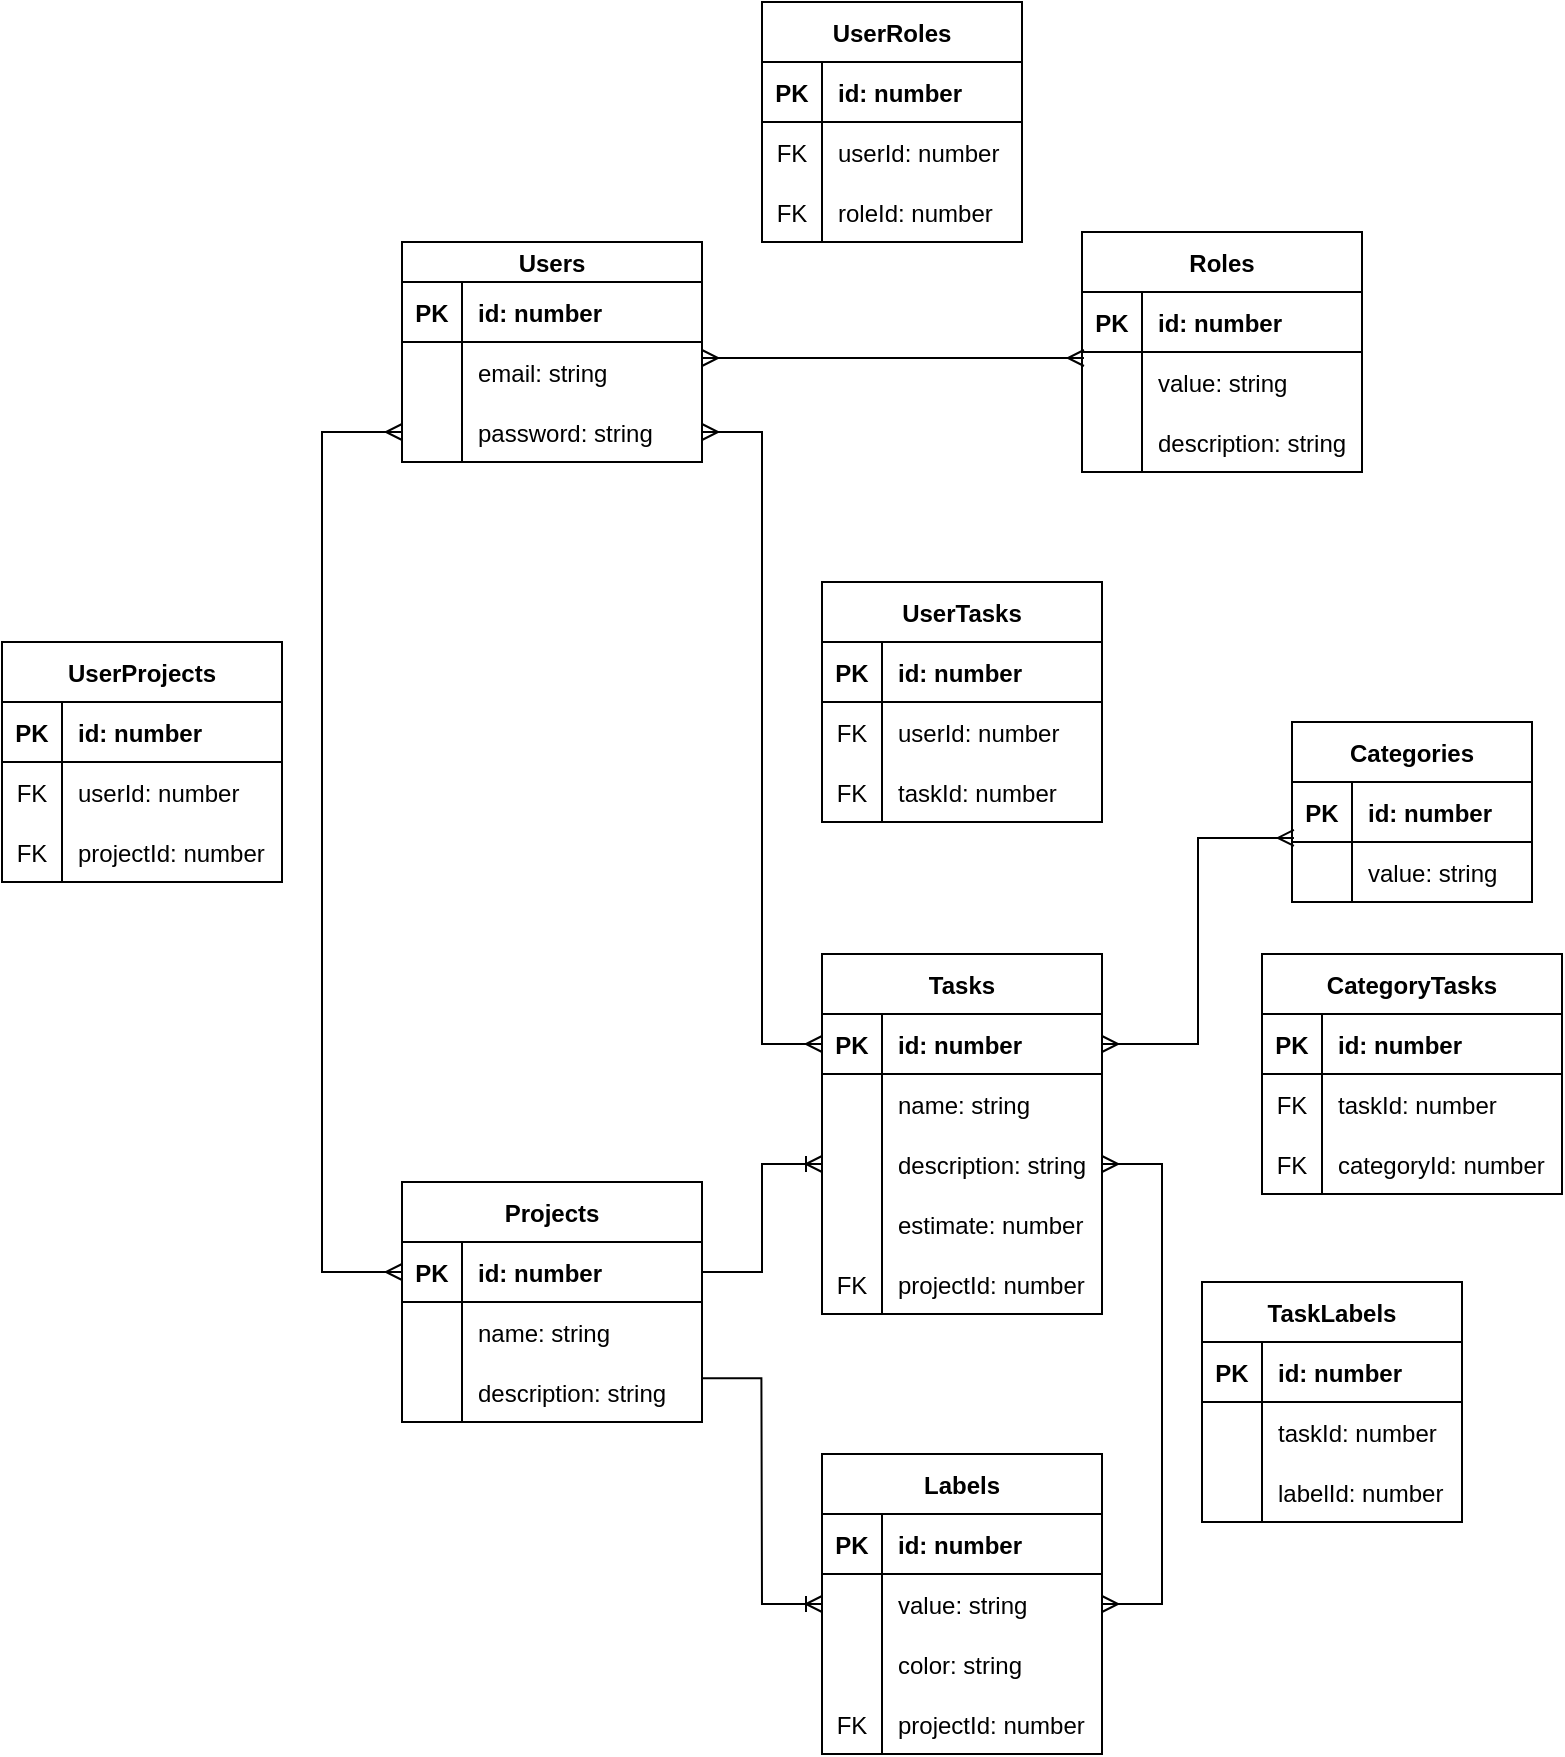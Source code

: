 <mxfile version="15.8.6" type="github">
  <diagram id="ldzSoEjsmlsgtOMEEWhY" name="Page-1">
    <mxGraphModel dx="2249" dy="1973" grid="1" gridSize="10" guides="1" tooltips="1" connect="1" arrows="1" fold="1" page="1" pageScale="1" pageWidth="827" pageHeight="1169" math="0" shadow="0">
      <root>
        <mxCell id="0" />
        <mxCell id="1" parent="0" />
        <mxCell id="Z_Ha6goA6_6oVT-tTQrA-1" value="Users" style="shape=table;startSize=20;container=1;collapsible=1;childLayout=tableLayout;fixedRows=1;rowLines=0;fontStyle=1;align=center;resizeLast=1;" parent="1" vertex="1">
          <mxGeometry x="-600" y="-1030" width="150" height="110" as="geometry" />
        </mxCell>
        <mxCell id="Z_Ha6goA6_6oVT-tTQrA-2" value="" style="shape=partialRectangle;collapsible=0;dropTarget=0;pointerEvents=0;fillColor=none;top=0;left=0;bottom=1;right=0;points=[[0,0.5],[1,0.5]];portConstraint=eastwest;fontStyle=0" parent="Z_Ha6goA6_6oVT-tTQrA-1" vertex="1">
          <mxGeometry y="20" width="150" height="30" as="geometry" />
        </mxCell>
        <mxCell id="Z_Ha6goA6_6oVT-tTQrA-3" value="PK" style="shape=partialRectangle;connectable=0;fillColor=none;top=0;left=0;bottom=0;right=0;fontStyle=1;overflow=hidden;" parent="Z_Ha6goA6_6oVT-tTQrA-2" vertex="1">
          <mxGeometry width="30" height="30" as="geometry">
            <mxRectangle width="30" height="30" as="alternateBounds" />
          </mxGeometry>
        </mxCell>
        <mxCell id="Z_Ha6goA6_6oVT-tTQrA-4" value="id: number" style="shape=partialRectangle;connectable=0;fillColor=none;top=0;left=0;bottom=0;right=0;align=left;spacingLeft=6;fontStyle=1;overflow=hidden;" parent="Z_Ha6goA6_6oVT-tTQrA-2" vertex="1">
          <mxGeometry x="30" width="120" height="30" as="geometry">
            <mxRectangle width="120" height="30" as="alternateBounds" />
          </mxGeometry>
        </mxCell>
        <mxCell id="Z_Ha6goA6_6oVT-tTQrA-5" value="" style="shape=partialRectangle;collapsible=0;dropTarget=0;pointerEvents=0;fillColor=none;top=0;left=0;bottom=0;right=0;points=[[0,0.5],[1,0.5]];portConstraint=eastwest;fontStyle=0" parent="Z_Ha6goA6_6oVT-tTQrA-1" vertex="1">
          <mxGeometry y="50" width="150" height="30" as="geometry" />
        </mxCell>
        <mxCell id="Z_Ha6goA6_6oVT-tTQrA-6" value="" style="shape=partialRectangle;connectable=0;fillColor=none;top=0;left=0;bottom=0;right=0;editable=1;overflow=hidden;fontStyle=0" parent="Z_Ha6goA6_6oVT-tTQrA-5" vertex="1">
          <mxGeometry width="30" height="30" as="geometry">
            <mxRectangle width="30" height="30" as="alternateBounds" />
          </mxGeometry>
        </mxCell>
        <mxCell id="Z_Ha6goA6_6oVT-tTQrA-7" value="email: string" style="shape=partialRectangle;connectable=0;fillColor=none;top=0;left=0;bottom=0;right=0;align=left;spacingLeft=6;overflow=hidden;fontStyle=0" parent="Z_Ha6goA6_6oVT-tTQrA-5" vertex="1">
          <mxGeometry x="30" width="120" height="30" as="geometry">
            <mxRectangle width="120" height="30" as="alternateBounds" />
          </mxGeometry>
        </mxCell>
        <mxCell id="Z_Ha6goA6_6oVT-tTQrA-8" value="" style="shape=partialRectangle;collapsible=0;dropTarget=0;pointerEvents=0;fillColor=none;top=0;left=0;bottom=0;right=0;points=[[0,0.5],[1,0.5]];portConstraint=eastwest;fontStyle=0" parent="Z_Ha6goA6_6oVT-tTQrA-1" vertex="1">
          <mxGeometry y="80" width="150" height="30" as="geometry" />
        </mxCell>
        <mxCell id="Z_Ha6goA6_6oVT-tTQrA-9" value="" style="shape=partialRectangle;connectable=0;fillColor=none;top=0;left=0;bottom=0;right=0;editable=1;overflow=hidden;fontStyle=0" parent="Z_Ha6goA6_6oVT-tTQrA-8" vertex="1">
          <mxGeometry width="30" height="30" as="geometry">
            <mxRectangle width="30" height="30" as="alternateBounds" />
          </mxGeometry>
        </mxCell>
        <mxCell id="Z_Ha6goA6_6oVT-tTQrA-10" value="password: string" style="shape=partialRectangle;connectable=0;fillColor=none;top=0;left=0;bottom=0;right=0;align=left;spacingLeft=6;overflow=hidden;fontStyle=0" parent="Z_Ha6goA6_6oVT-tTQrA-8" vertex="1">
          <mxGeometry x="30" width="120" height="30" as="geometry">
            <mxRectangle width="120" height="30" as="alternateBounds" />
          </mxGeometry>
        </mxCell>
        <mxCell id="Z_Ha6goA6_6oVT-tTQrA-17" value="Roles" style="shape=table;startSize=30;container=1;collapsible=1;childLayout=tableLayout;fixedRows=1;rowLines=0;fontStyle=1;align=center;resizeLast=1;" parent="1" vertex="1">
          <mxGeometry x="-260" y="-1035" width="140" height="120" as="geometry" />
        </mxCell>
        <mxCell id="Z_Ha6goA6_6oVT-tTQrA-18" value="" style="shape=partialRectangle;collapsible=0;dropTarget=0;pointerEvents=0;fillColor=none;top=0;left=0;bottom=1;right=0;points=[[0,0.5],[1,0.5]];portConstraint=eastwest;fontStyle=0" parent="Z_Ha6goA6_6oVT-tTQrA-17" vertex="1">
          <mxGeometry y="30" width="140" height="30" as="geometry" />
        </mxCell>
        <mxCell id="Z_Ha6goA6_6oVT-tTQrA-19" value="PK" style="shape=partialRectangle;connectable=0;fillColor=none;top=0;left=0;bottom=0;right=0;fontStyle=1;overflow=hidden;" parent="Z_Ha6goA6_6oVT-tTQrA-18" vertex="1">
          <mxGeometry width="30" height="30" as="geometry">
            <mxRectangle width="30" height="30" as="alternateBounds" />
          </mxGeometry>
        </mxCell>
        <mxCell id="Z_Ha6goA6_6oVT-tTQrA-20" value="id: number" style="shape=partialRectangle;connectable=0;fillColor=none;top=0;left=0;bottom=0;right=0;align=left;spacingLeft=6;fontStyle=1;overflow=hidden;" parent="Z_Ha6goA6_6oVT-tTQrA-18" vertex="1">
          <mxGeometry x="30" width="110" height="30" as="geometry">
            <mxRectangle width="110" height="30" as="alternateBounds" />
          </mxGeometry>
        </mxCell>
        <mxCell id="Z_Ha6goA6_6oVT-tTQrA-21" value="" style="shape=partialRectangle;collapsible=0;dropTarget=0;pointerEvents=0;fillColor=none;top=0;left=0;bottom=0;right=0;points=[[0,0.5],[1,0.5]];portConstraint=eastwest;fontStyle=0" parent="Z_Ha6goA6_6oVT-tTQrA-17" vertex="1">
          <mxGeometry y="60" width="140" height="30" as="geometry" />
        </mxCell>
        <mxCell id="Z_Ha6goA6_6oVT-tTQrA-22" value="" style="shape=partialRectangle;connectable=0;fillColor=none;top=0;left=0;bottom=0;right=0;editable=1;overflow=hidden;fontStyle=0" parent="Z_Ha6goA6_6oVT-tTQrA-21" vertex="1">
          <mxGeometry width="30" height="30" as="geometry">
            <mxRectangle width="30" height="30" as="alternateBounds" />
          </mxGeometry>
        </mxCell>
        <mxCell id="Z_Ha6goA6_6oVT-tTQrA-23" value="value: string" style="shape=partialRectangle;connectable=0;fillColor=none;top=0;left=0;bottom=0;right=0;align=left;spacingLeft=6;overflow=hidden;fontStyle=0" parent="Z_Ha6goA6_6oVT-tTQrA-21" vertex="1">
          <mxGeometry x="30" width="110" height="30" as="geometry">
            <mxRectangle width="110" height="30" as="alternateBounds" />
          </mxGeometry>
        </mxCell>
        <mxCell id="Z_Ha6goA6_6oVT-tTQrA-24" value="" style="shape=partialRectangle;collapsible=0;dropTarget=0;pointerEvents=0;fillColor=none;top=0;left=0;bottom=0;right=0;points=[[0,0.5],[1,0.5]];portConstraint=eastwest;fontStyle=0" parent="Z_Ha6goA6_6oVT-tTQrA-17" vertex="1">
          <mxGeometry y="90" width="140" height="30" as="geometry" />
        </mxCell>
        <mxCell id="Z_Ha6goA6_6oVT-tTQrA-25" value="" style="shape=partialRectangle;connectable=0;fillColor=none;top=0;left=0;bottom=0;right=0;editable=1;overflow=hidden;fontStyle=0" parent="Z_Ha6goA6_6oVT-tTQrA-24" vertex="1">
          <mxGeometry width="30" height="30" as="geometry">
            <mxRectangle width="30" height="30" as="alternateBounds" />
          </mxGeometry>
        </mxCell>
        <mxCell id="Z_Ha6goA6_6oVT-tTQrA-26" value="description: string" style="shape=partialRectangle;connectable=0;fillColor=none;top=0;left=0;bottom=0;right=0;align=left;spacingLeft=6;overflow=hidden;fontStyle=0" parent="Z_Ha6goA6_6oVT-tTQrA-24" vertex="1">
          <mxGeometry x="30" width="110" height="30" as="geometry">
            <mxRectangle width="110" height="30" as="alternateBounds" />
          </mxGeometry>
        </mxCell>
        <mxCell id="Z_Ha6goA6_6oVT-tTQrA-30" value="UserRoles" style="shape=table;startSize=30;container=1;collapsible=1;childLayout=tableLayout;fixedRows=1;rowLines=0;fontStyle=1;align=center;resizeLast=1;" parent="1" vertex="1">
          <mxGeometry x="-420" y="-1150" width="130" height="120" as="geometry" />
        </mxCell>
        <mxCell id="Z_Ha6goA6_6oVT-tTQrA-31" value="" style="shape=partialRectangle;collapsible=0;dropTarget=0;pointerEvents=0;fillColor=none;top=0;left=0;bottom=1;right=0;points=[[0,0.5],[1,0.5]];portConstraint=eastwest;fontStyle=0" parent="Z_Ha6goA6_6oVT-tTQrA-30" vertex="1">
          <mxGeometry y="30" width="130" height="30" as="geometry" />
        </mxCell>
        <mxCell id="Z_Ha6goA6_6oVT-tTQrA-32" value="PK" style="shape=partialRectangle;connectable=0;fillColor=none;top=0;left=0;bottom=0;right=0;fontStyle=1;overflow=hidden;" parent="Z_Ha6goA6_6oVT-tTQrA-31" vertex="1">
          <mxGeometry width="30" height="30" as="geometry">
            <mxRectangle width="30" height="30" as="alternateBounds" />
          </mxGeometry>
        </mxCell>
        <mxCell id="Z_Ha6goA6_6oVT-tTQrA-33" value="id: number" style="shape=partialRectangle;connectable=0;fillColor=none;top=0;left=0;bottom=0;right=0;align=left;spacingLeft=6;fontStyle=1;overflow=hidden;" parent="Z_Ha6goA6_6oVT-tTQrA-31" vertex="1">
          <mxGeometry x="30" width="100" height="30" as="geometry">
            <mxRectangle width="100" height="30" as="alternateBounds" />
          </mxGeometry>
        </mxCell>
        <mxCell id="Z_Ha6goA6_6oVT-tTQrA-34" value="" style="shape=partialRectangle;collapsible=0;dropTarget=0;pointerEvents=0;fillColor=none;top=0;left=0;bottom=0;right=0;points=[[0,0.5],[1,0.5]];portConstraint=eastwest;fontStyle=0" parent="Z_Ha6goA6_6oVT-tTQrA-30" vertex="1">
          <mxGeometry y="60" width="130" height="30" as="geometry" />
        </mxCell>
        <mxCell id="Z_Ha6goA6_6oVT-tTQrA-35" value="FK" style="shape=partialRectangle;connectable=0;fillColor=none;top=0;left=0;bottom=0;right=0;editable=1;overflow=hidden;fontStyle=0" parent="Z_Ha6goA6_6oVT-tTQrA-34" vertex="1">
          <mxGeometry width="30" height="30" as="geometry">
            <mxRectangle width="30" height="30" as="alternateBounds" />
          </mxGeometry>
        </mxCell>
        <mxCell id="Z_Ha6goA6_6oVT-tTQrA-36" value="userId: number" style="shape=partialRectangle;connectable=0;fillColor=none;top=0;left=0;bottom=0;right=0;align=left;spacingLeft=6;overflow=hidden;fontStyle=0" parent="Z_Ha6goA6_6oVT-tTQrA-34" vertex="1">
          <mxGeometry x="30" width="100" height="30" as="geometry">
            <mxRectangle width="100" height="30" as="alternateBounds" />
          </mxGeometry>
        </mxCell>
        <mxCell id="Z_Ha6goA6_6oVT-tTQrA-37" value="" style="shape=partialRectangle;collapsible=0;dropTarget=0;pointerEvents=0;fillColor=none;top=0;left=0;bottom=0;right=0;points=[[0,0.5],[1,0.5]];portConstraint=eastwest;fontStyle=0" parent="Z_Ha6goA6_6oVT-tTQrA-30" vertex="1">
          <mxGeometry y="90" width="130" height="30" as="geometry" />
        </mxCell>
        <mxCell id="Z_Ha6goA6_6oVT-tTQrA-38" value="FK" style="shape=partialRectangle;connectable=0;fillColor=none;top=0;left=0;bottom=0;right=0;editable=1;overflow=hidden;fontStyle=0" parent="Z_Ha6goA6_6oVT-tTQrA-37" vertex="1">
          <mxGeometry width="30" height="30" as="geometry">
            <mxRectangle width="30" height="30" as="alternateBounds" />
          </mxGeometry>
        </mxCell>
        <mxCell id="Z_Ha6goA6_6oVT-tTQrA-39" value="roleId: number" style="shape=partialRectangle;connectable=0;fillColor=none;top=0;left=0;bottom=0;right=0;align=left;spacingLeft=6;overflow=hidden;fontStyle=0" parent="Z_Ha6goA6_6oVT-tTQrA-37" vertex="1">
          <mxGeometry x="30" width="100" height="30" as="geometry">
            <mxRectangle width="100" height="30" as="alternateBounds" />
          </mxGeometry>
        </mxCell>
        <mxCell id="Z_Ha6goA6_6oVT-tTQrA-46" value="Projects" style="shape=table;startSize=30;container=1;collapsible=1;childLayout=tableLayout;fixedRows=1;rowLines=0;fontStyle=1;align=center;resizeLast=1;" parent="1" vertex="1">
          <mxGeometry x="-600" y="-560" width="150" height="120" as="geometry" />
        </mxCell>
        <mxCell id="Z_Ha6goA6_6oVT-tTQrA-47" value="" style="shape=partialRectangle;collapsible=0;dropTarget=0;pointerEvents=0;fillColor=none;top=0;left=0;bottom=1;right=0;points=[[0,0.5],[1,0.5]];portConstraint=eastwest;fontStyle=0" parent="Z_Ha6goA6_6oVT-tTQrA-46" vertex="1">
          <mxGeometry y="30" width="150" height="30" as="geometry" />
        </mxCell>
        <mxCell id="Z_Ha6goA6_6oVT-tTQrA-48" value="PK" style="shape=partialRectangle;connectable=0;fillColor=none;top=0;left=0;bottom=0;right=0;fontStyle=1;overflow=hidden;" parent="Z_Ha6goA6_6oVT-tTQrA-47" vertex="1">
          <mxGeometry width="30" height="30" as="geometry">
            <mxRectangle width="30" height="30" as="alternateBounds" />
          </mxGeometry>
        </mxCell>
        <mxCell id="Z_Ha6goA6_6oVT-tTQrA-49" value="id: number" style="shape=partialRectangle;connectable=0;fillColor=none;top=0;left=0;bottom=0;right=0;align=left;spacingLeft=6;fontStyle=1;overflow=hidden;" parent="Z_Ha6goA6_6oVT-tTQrA-47" vertex="1">
          <mxGeometry x="30" width="120" height="30" as="geometry">
            <mxRectangle width="120" height="30" as="alternateBounds" />
          </mxGeometry>
        </mxCell>
        <mxCell id="Z_Ha6goA6_6oVT-tTQrA-50" value="" style="shape=partialRectangle;collapsible=0;dropTarget=0;pointerEvents=0;fillColor=none;top=0;left=0;bottom=0;right=0;points=[[0,0.5],[1,0.5]];portConstraint=eastwest;fontStyle=0" parent="Z_Ha6goA6_6oVT-tTQrA-46" vertex="1">
          <mxGeometry y="60" width="150" height="30" as="geometry" />
        </mxCell>
        <mxCell id="Z_Ha6goA6_6oVT-tTQrA-51" value="" style="shape=partialRectangle;connectable=0;fillColor=none;top=0;left=0;bottom=0;right=0;editable=1;overflow=hidden;fontStyle=0" parent="Z_Ha6goA6_6oVT-tTQrA-50" vertex="1">
          <mxGeometry width="30" height="30" as="geometry">
            <mxRectangle width="30" height="30" as="alternateBounds" />
          </mxGeometry>
        </mxCell>
        <mxCell id="Z_Ha6goA6_6oVT-tTQrA-52" value="name: string" style="shape=partialRectangle;connectable=0;fillColor=none;top=0;left=0;bottom=0;right=0;align=left;spacingLeft=6;overflow=hidden;fontStyle=0" parent="Z_Ha6goA6_6oVT-tTQrA-50" vertex="1">
          <mxGeometry x="30" width="120" height="30" as="geometry">
            <mxRectangle width="120" height="30" as="alternateBounds" />
          </mxGeometry>
        </mxCell>
        <mxCell id="Z_Ha6goA6_6oVT-tTQrA-53" value="" style="shape=partialRectangle;collapsible=0;dropTarget=0;pointerEvents=0;fillColor=none;top=0;left=0;bottom=0;right=0;points=[[0,0.5],[1,0.5]];portConstraint=eastwest;fontStyle=0" parent="Z_Ha6goA6_6oVT-tTQrA-46" vertex="1">
          <mxGeometry y="90" width="150" height="30" as="geometry" />
        </mxCell>
        <mxCell id="Z_Ha6goA6_6oVT-tTQrA-54" value="" style="shape=partialRectangle;connectable=0;fillColor=none;top=0;left=0;bottom=0;right=0;editable=1;overflow=hidden;fontStyle=0" parent="Z_Ha6goA6_6oVT-tTQrA-53" vertex="1">
          <mxGeometry width="30" height="30" as="geometry">
            <mxRectangle width="30" height="30" as="alternateBounds" />
          </mxGeometry>
        </mxCell>
        <mxCell id="Z_Ha6goA6_6oVT-tTQrA-55" value="description: string" style="shape=partialRectangle;connectable=0;fillColor=none;top=0;left=0;bottom=0;right=0;align=left;spacingLeft=6;overflow=hidden;fontStyle=0" parent="Z_Ha6goA6_6oVT-tTQrA-53" vertex="1">
          <mxGeometry x="30" width="120" height="30" as="geometry">
            <mxRectangle width="120" height="30" as="alternateBounds" />
          </mxGeometry>
        </mxCell>
        <mxCell id="Z_Ha6goA6_6oVT-tTQrA-59" value="Tasks" style="shape=table;startSize=30;container=1;collapsible=1;childLayout=tableLayout;fixedRows=1;rowLines=0;fontStyle=1;align=center;resizeLast=1;" parent="1" vertex="1">
          <mxGeometry x="-390" y="-674" width="140" height="180" as="geometry" />
        </mxCell>
        <mxCell id="Z_Ha6goA6_6oVT-tTQrA-60" value="" style="shape=partialRectangle;collapsible=0;dropTarget=0;pointerEvents=0;fillColor=none;top=0;left=0;bottom=1;right=0;points=[[0,0.5],[1,0.5]];portConstraint=eastwest;fontStyle=0" parent="Z_Ha6goA6_6oVT-tTQrA-59" vertex="1">
          <mxGeometry y="30" width="140" height="30" as="geometry" />
        </mxCell>
        <mxCell id="Z_Ha6goA6_6oVT-tTQrA-61" value="PK" style="shape=partialRectangle;connectable=0;fillColor=none;top=0;left=0;bottom=0;right=0;fontStyle=1;overflow=hidden;" parent="Z_Ha6goA6_6oVT-tTQrA-60" vertex="1">
          <mxGeometry width="30" height="30" as="geometry">
            <mxRectangle width="30" height="30" as="alternateBounds" />
          </mxGeometry>
        </mxCell>
        <mxCell id="Z_Ha6goA6_6oVT-tTQrA-62" value="id: number" style="shape=partialRectangle;connectable=0;fillColor=none;top=0;left=0;bottom=0;right=0;align=left;spacingLeft=6;fontStyle=1;overflow=hidden;" parent="Z_Ha6goA6_6oVT-tTQrA-60" vertex="1">
          <mxGeometry x="30" width="110" height="30" as="geometry">
            <mxRectangle width="110" height="30" as="alternateBounds" />
          </mxGeometry>
        </mxCell>
        <mxCell id="Z_Ha6goA6_6oVT-tTQrA-63" value="" style="shape=partialRectangle;collapsible=0;dropTarget=0;pointerEvents=0;fillColor=none;top=0;left=0;bottom=0;right=0;points=[[0,0.5],[1,0.5]];portConstraint=eastwest;fontStyle=0" parent="Z_Ha6goA6_6oVT-tTQrA-59" vertex="1">
          <mxGeometry y="60" width="140" height="30" as="geometry" />
        </mxCell>
        <mxCell id="Z_Ha6goA6_6oVT-tTQrA-64" value="" style="shape=partialRectangle;connectable=0;fillColor=none;top=0;left=0;bottom=0;right=0;editable=1;overflow=hidden;fontStyle=0" parent="Z_Ha6goA6_6oVT-tTQrA-63" vertex="1">
          <mxGeometry width="30" height="30" as="geometry">
            <mxRectangle width="30" height="30" as="alternateBounds" />
          </mxGeometry>
        </mxCell>
        <mxCell id="Z_Ha6goA6_6oVT-tTQrA-65" value="name: string" style="shape=partialRectangle;connectable=0;fillColor=none;top=0;left=0;bottom=0;right=0;align=left;spacingLeft=6;overflow=hidden;fontStyle=0" parent="Z_Ha6goA6_6oVT-tTQrA-63" vertex="1">
          <mxGeometry x="30" width="110" height="30" as="geometry">
            <mxRectangle width="110" height="30" as="alternateBounds" />
          </mxGeometry>
        </mxCell>
        <mxCell id="Z_Ha6goA6_6oVT-tTQrA-66" value="" style="shape=partialRectangle;collapsible=0;dropTarget=0;pointerEvents=0;fillColor=none;top=0;left=0;bottom=0;right=0;points=[[0,0.5],[1,0.5]];portConstraint=eastwest;fontStyle=0" parent="Z_Ha6goA6_6oVT-tTQrA-59" vertex="1">
          <mxGeometry y="90" width="140" height="30" as="geometry" />
        </mxCell>
        <mxCell id="Z_Ha6goA6_6oVT-tTQrA-67" value="" style="shape=partialRectangle;connectable=0;fillColor=none;top=0;left=0;bottom=0;right=0;editable=1;overflow=hidden;fontStyle=0" parent="Z_Ha6goA6_6oVT-tTQrA-66" vertex="1">
          <mxGeometry width="30" height="30" as="geometry">
            <mxRectangle width="30" height="30" as="alternateBounds" />
          </mxGeometry>
        </mxCell>
        <mxCell id="Z_Ha6goA6_6oVT-tTQrA-68" value="description: string" style="shape=partialRectangle;connectable=0;fillColor=none;top=0;left=0;bottom=0;right=0;align=left;spacingLeft=6;overflow=hidden;fontStyle=0" parent="Z_Ha6goA6_6oVT-tTQrA-66" vertex="1">
          <mxGeometry x="30" width="110" height="30" as="geometry">
            <mxRectangle width="110" height="30" as="alternateBounds" />
          </mxGeometry>
        </mxCell>
        <mxCell id="qDqIM35eJF_N46miFthU-8" value="" style="shape=partialRectangle;collapsible=0;dropTarget=0;pointerEvents=0;fillColor=none;top=0;left=0;bottom=0;right=0;points=[[0,0.5],[1,0.5]];portConstraint=eastwest;fontStyle=0" parent="Z_Ha6goA6_6oVT-tTQrA-59" vertex="1">
          <mxGeometry y="120" width="140" height="30" as="geometry" />
        </mxCell>
        <mxCell id="qDqIM35eJF_N46miFthU-9" value="" style="shape=partialRectangle;connectable=0;fillColor=none;top=0;left=0;bottom=0;right=0;editable=1;overflow=hidden;fontStyle=0" parent="qDqIM35eJF_N46miFthU-8" vertex="1">
          <mxGeometry width="30" height="30" as="geometry">
            <mxRectangle width="30" height="30" as="alternateBounds" />
          </mxGeometry>
        </mxCell>
        <mxCell id="qDqIM35eJF_N46miFthU-10" value="estimate: number" style="shape=partialRectangle;connectable=0;fillColor=none;top=0;left=0;bottom=0;right=0;align=left;spacingLeft=6;overflow=hidden;fontStyle=0" parent="qDqIM35eJF_N46miFthU-8" vertex="1">
          <mxGeometry x="30" width="110" height="30" as="geometry">
            <mxRectangle width="110" height="30" as="alternateBounds" />
          </mxGeometry>
        </mxCell>
        <mxCell id="TbZqSQZKOWZWc1L-r3eb-144" value="" style="shape=partialRectangle;collapsible=0;dropTarget=0;pointerEvents=0;fillColor=none;top=0;left=0;bottom=0;right=0;points=[[0,0.5],[1,0.5]];portConstraint=eastwest;fontStyle=0" parent="Z_Ha6goA6_6oVT-tTQrA-59" vertex="1">
          <mxGeometry y="150" width="140" height="30" as="geometry" />
        </mxCell>
        <mxCell id="TbZqSQZKOWZWc1L-r3eb-145" value="FK" style="shape=partialRectangle;connectable=0;fillColor=none;top=0;left=0;bottom=0;right=0;editable=1;overflow=hidden;fontStyle=0" parent="TbZqSQZKOWZWc1L-r3eb-144" vertex="1">
          <mxGeometry width="30" height="30" as="geometry">
            <mxRectangle width="30" height="30" as="alternateBounds" />
          </mxGeometry>
        </mxCell>
        <mxCell id="TbZqSQZKOWZWc1L-r3eb-146" value="projectId: number" style="shape=partialRectangle;connectable=0;fillColor=none;top=0;left=0;bottom=0;right=0;align=left;spacingLeft=6;overflow=hidden;fontStyle=0" parent="TbZqSQZKOWZWc1L-r3eb-144" vertex="1">
          <mxGeometry x="30" width="110" height="30" as="geometry">
            <mxRectangle width="110" height="30" as="alternateBounds" />
          </mxGeometry>
        </mxCell>
        <mxCell id="TbZqSQZKOWZWc1L-r3eb-1" value="UserProjects" style="shape=table;startSize=30;container=1;collapsible=1;childLayout=tableLayout;fixedRows=1;rowLines=0;fontStyle=1;align=center;resizeLast=1;" parent="1" vertex="1">
          <mxGeometry x="-800" y="-830" width="140" height="120" as="geometry" />
        </mxCell>
        <mxCell id="TbZqSQZKOWZWc1L-r3eb-2" value="" style="shape=partialRectangle;collapsible=0;dropTarget=0;pointerEvents=0;fillColor=none;top=0;left=0;bottom=1;right=0;points=[[0,0.5],[1,0.5]];portConstraint=eastwest;fontStyle=0" parent="TbZqSQZKOWZWc1L-r3eb-1" vertex="1">
          <mxGeometry y="30" width="140" height="30" as="geometry" />
        </mxCell>
        <mxCell id="TbZqSQZKOWZWc1L-r3eb-3" value="PK" style="shape=partialRectangle;connectable=0;fillColor=none;top=0;left=0;bottom=0;right=0;fontStyle=1;overflow=hidden;" parent="TbZqSQZKOWZWc1L-r3eb-2" vertex="1">
          <mxGeometry width="30" height="30" as="geometry">
            <mxRectangle width="30" height="30" as="alternateBounds" />
          </mxGeometry>
        </mxCell>
        <mxCell id="TbZqSQZKOWZWc1L-r3eb-4" value="id: number" style="shape=partialRectangle;connectable=0;fillColor=none;top=0;left=0;bottom=0;right=0;align=left;spacingLeft=6;fontStyle=1;overflow=hidden;" parent="TbZqSQZKOWZWc1L-r3eb-2" vertex="1">
          <mxGeometry x="30" width="110" height="30" as="geometry">
            <mxRectangle width="110" height="30" as="alternateBounds" />
          </mxGeometry>
        </mxCell>
        <mxCell id="TbZqSQZKOWZWc1L-r3eb-5" value="" style="shape=partialRectangle;collapsible=0;dropTarget=0;pointerEvents=0;fillColor=none;top=0;left=0;bottom=0;right=0;points=[[0,0.5],[1,0.5]];portConstraint=eastwest;fontStyle=0" parent="TbZqSQZKOWZWc1L-r3eb-1" vertex="1">
          <mxGeometry y="60" width="140" height="30" as="geometry" />
        </mxCell>
        <mxCell id="TbZqSQZKOWZWc1L-r3eb-6" value="FK" style="shape=partialRectangle;connectable=0;fillColor=none;top=0;left=0;bottom=0;right=0;editable=1;overflow=hidden;fontStyle=0" parent="TbZqSQZKOWZWc1L-r3eb-5" vertex="1">
          <mxGeometry width="30" height="30" as="geometry">
            <mxRectangle width="30" height="30" as="alternateBounds" />
          </mxGeometry>
        </mxCell>
        <mxCell id="TbZqSQZKOWZWc1L-r3eb-7" value="userId: number" style="shape=partialRectangle;connectable=0;fillColor=none;top=0;left=0;bottom=0;right=0;align=left;spacingLeft=6;overflow=hidden;fontStyle=0" parent="TbZqSQZKOWZWc1L-r3eb-5" vertex="1">
          <mxGeometry x="30" width="110" height="30" as="geometry">
            <mxRectangle width="110" height="30" as="alternateBounds" />
          </mxGeometry>
        </mxCell>
        <mxCell id="TbZqSQZKOWZWc1L-r3eb-8" value="" style="shape=partialRectangle;collapsible=0;dropTarget=0;pointerEvents=0;fillColor=none;top=0;left=0;bottom=0;right=0;points=[[0,0.5],[1,0.5]];portConstraint=eastwest;fontStyle=0" parent="TbZqSQZKOWZWc1L-r3eb-1" vertex="1">
          <mxGeometry y="90" width="140" height="30" as="geometry" />
        </mxCell>
        <mxCell id="TbZqSQZKOWZWc1L-r3eb-9" value="FK" style="shape=partialRectangle;connectable=0;fillColor=none;top=0;left=0;bottom=0;right=0;editable=1;overflow=hidden;fontStyle=0" parent="TbZqSQZKOWZWc1L-r3eb-8" vertex="1">
          <mxGeometry width="30" height="30" as="geometry">
            <mxRectangle width="30" height="30" as="alternateBounds" />
          </mxGeometry>
        </mxCell>
        <mxCell id="TbZqSQZKOWZWc1L-r3eb-10" value="projectId: number" style="shape=partialRectangle;connectable=0;fillColor=none;top=0;left=0;bottom=0;right=0;align=left;spacingLeft=6;overflow=hidden;fontStyle=0" parent="TbZqSQZKOWZWc1L-r3eb-8" vertex="1">
          <mxGeometry x="30" width="110" height="30" as="geometry">
            <mxRectangle width="110" height="30" as="alternateBounds" />
          </mxGeometry>
        </mxCell>
        <mxCell id="TbZqSQZKOWZWc1L-r3eb-14" value="" style="edgeStyle=elbowEdgeStyle;fontSize=12;html=1;endArrow=ERmany;startArrow=ERmany;rounded=0;exitX=0;exitY=0.5;exitDx=0;exitDy=0;entryX=0;entryY=0.5;entryDx=0;entryDy=0;fontStyle=0" parent="1" source="Z_Ha6goA6_6oVT-tTQrA-8" target="Z_Ha6goA6_6oVT-tTQrA-47" edge="1">
          <mxGeometry width="100" height="100" relative="1" as="geometry">
            <mxPoint x="-420" y="-690" as="sourcePoint" />
            <mxPoint x="-320" y="-790" as="targetPoint" />
            <Array as="points">
              <mxPoint x="-640" y="-725" />
            </Array>
          </mxGeometry>
        </mxCell>
        <mxCell id="TbZqSQZKOWZWc1L-r3eb-20" value="Labels" style="shape=table;startSize=30;container=1;collapsible=1;childLayout=tableLayout;fixedRows=1;rowLines=0;fontStyle=1;align=center;resizeLast=1;" parent="1" vertex="1">
          <mxGeometry x="-390" y="-424" width="140" height="150" as="geometry" />
        </mxCell>
        <mxCell id="TbZqSQZKOWZWc1L-r3eb-21" value="" style="shape=partialRectangle;collapsible=0;dropTarget=0;pointerEvents=0;fillColor=none;top=0;left=0;bottom=1;right=0;points=[[0,0.5],[1,0.5]];portConstraint=eastwest;fontStyle=0" parent="TbZqSQZKOWZWc1L-r3eb-20" vertex="1">
          <mxGeometry y="30" width="140" height="30" as="geometry" />
        </mxCell>
        <mxCell id="TbZqSQZKOWZWc1L-r3eb-22" value="PK" style="shape=partialRectangle;connectable=0;fillColor=none;top=0;left=0;bottom=0;right=0;fontStyle=1;overflow=hidden;" parent="TbZqSQZKOWZWc1L-r3eb-21" vertex="1">
          <mxGeometry width="30" height="30" as="geometry">
            <mxRectangle width="30" height="30" as="alternateBounds" />
          </mxGeometry>
        </mxCell>
        <mxCell id="TbZqSQZKOWZWc1L-r3eb-23" value="id: number" style="shape=partialRectangle;connectable=0;fillColor=none;top=0;left=0;bottom=0;right=0;align=left;spacingLeft=6;fontStyle=1;overflow=hidden;" parent="TbZqSQZKOWZWc1L-r3eb-21" vertex="1">
          <mxGeometry x="30" width="110" height="30" as="geometry">
            <mxRectangle width="110" height="30" as="alternateBounds" />
          </mxGeometry>
        </mxCell>
        <mxCell id="TbZqSQZKOWZWc1L-r3eb-24" value="" style="shape=partialRectangle;collapsible=0;dropTarget=0;pointerEvents=0;fillColor=none;top=0;left=0;bottom=0;right=0;points=[[0,0.5],[1,0.5]];portConstraint=eastwest;fontStyle=0" parent="TbZqSQZKOWZWc1L-r3eb-20" vertex="1">
          <mxGeometry y="60" width="140" height="30" as="geometry" />
        </mxCell>
        <mxCell id="TbZqSQZKOWZWc1L-r3eb-25" value="" style="shape=partialRectangle;connectable=0;fillColor=none;top=0;left=0;bottom=0;right=0;editable=1;overflow=hidden;fontStyle=0" parent="TbZqSQZKOWZWc1L-r3eb-24" vertex="1">
          <mxGeometry width="30" height="30" as="geometry">
            <mxRectangle width="30" height="30" as="alternateBounds" />
          </mxGeometry>
        </mxCell>
        <mxCell id="TbZqSQZKOWZWc1L-r3eb-26" value="value: string" style="shape=partialRectangle;connectable=0;fillColor=none;top=0;left=0;bottom=0;right=0;align=left;spacingLeft=6;overflow=hidden;fontStyle=0" parent="TbZqSQZKOWZWc1L-r3eb-24" vertex="1">
          <mxGeometry x="30" width="110" height="30" as="geometry">
            <mxRectangle width="110" height="30" as="alternateBounds" />
          </mxGeometry>
        </mxCell>
        <mxCell id="TbZqSQZKOWZWc1L-r3eb-27" value="" style="shape=partialRectangle;collapsible=0;dropTarget=0;pointerEvents=0;fillColor=none;top=0;left=0;bottom=0;right=0;points=[[0,0.5],[1,0.5]];portConstraint=eastwest;fontStyle=0" parent="TbZqSQZKOWZWc1L-r3eb-20" vertex="1">
          <mxGeometry y="90" width="140" height="30" as="geometry" />
        </mxCell>
        <mxCell id="TbZqSQZKOWZWc1L-r3eb-28" value="" style="shape=partialRectangle;connectable=0;fillColor=none;top=0;left=0;bottom=0;right=0;editable=1;overflow=hidden;fontStyle=0" parent="TbZqSQZKOWZWc1L-r3eb-27" vertex="1">
          <mxGeometry width="30" height="30" as="geometry">
            <mxRectangle width="30" height="30" as="alternateBounds" />
          </mxGeometry>
        </mxCell>
        <mxCell id="TbZqSQZKOWZWc1L-r3eb-29" value="color: string" style="shape=partialRectangle;connectable=0;fillColor=none;top=0;left=0;bottom=0;right=0;align=left;spacingLeft=6;overflow=hidden;fontStyle=0" parent="TbZqSQZKOWZWc1L-r3eb-27" vertex="1">
          <mxGeometry x="30" width="110" height="30" as="geometry">
            <mxRectangle width="110" height="30" as="alternateBounds" />
          </mxGeometry>
        </mxCell>
        <mxCell id="TbZqSQZKOWZWc1L-r3eb-53" value="" style="shape=partialRectangle;collapsible=0;dropTarget=0;pointerEvents=0;fillColor=none;top=0;left=0;bottom=0;right=0;points=[[0,0.5],[1,0.5]];portConstraint=eastwest;fontStyle=0" parent="TbZqSQZKOWZWc1L-r3eb-20" vertex="1">
          <mxGeometry y="120" width="140" height="30" as="geometry" />
        </mxCell>
        <mxCell id="TbZqSQZKOWZWc1L-r3eb-54" value="FK" style="shape=partialRectangle;connectable=0;fillColor=none;top=0;left=0;bottom=0;right=0;editable=1;overflow=hidden;fontStyle=0" parent="TbZqSQZKOWZWc1L-r3eb-53" vertex="1">
          <mxGeometry width="30" height="30" as="geometry">
            <mxRectangle width="30" height="30" as="alternateBounds" />
          </mxGeometry>
        </mxCell>
        <mxCell id="TbZqSQZKOWZWc1L-r3eb-55" value="projectId: number" style="shape=partialRectangle;connectable=0;fillColor=none;top=0;left=0;bottom=0;right=0;align=left;spacingLeft=6;overflow=hidden;fontStyle=0" parent="TbZqSQZKOWZWc1L-r3eb-53" vertex="1">
          <mxGeometry x="30" width="110" height="30" as="geometry">
            <mxRectangle width="110" height="30" as="alternateBounds" />
          </mxGeometry>
        </mxCell>
        <mxCell id="TbZqSQZKOWZWc1L-r3eb-80" value="" style="edgeStyle=entityRelationEdgeStyle;fontSize=12;html=1;endArrow=ERoneToMany;rounded=0;strokeWidth=1;entryX=0;entryY=0.5;entryDx=0;entryDy=0;exitX=0.998;exitY=0.272;exitDx=0;exitDy=0;exitPerimeter=0;fontStyle=0" parent="1" source="Z_Ha6goA6_6oVT-tTQrA-53" target="TbZqSQZKOWZWc1L-r3eb-24" edge="1">
          <mxGeometry width="100" height="100" relative="1" as="geometry">
            <mxPoint x="-480" y="-230" as="sourcePoint" />
            <mxPoint x="-380" y="-330" as="targetPoint" />
          </mxGeometry>
        </mxCell>
        <mxCell id="TbZqSQZKOWZWc1L-r3eb-81" value="" style="edgeStyle=entityRelationEdgeStyle;fontSize=12;html=1;endArrow=ERoneToMany;rounded=0;strokeWidth=1;exitX=1;exitY=0.5;exitDx=0;exitDy=0;fontStyle=0;entryX=0;entryY=0.5;entryDx=0;entryDy=0;" parent="1" source="Z_Ha6goA6_6oVT-tTQrA-47" target="Z_Ha6goA6_6oVT-tTQrA-66" edge="1">
          <mxGeometry width="100" height="100" relative="1" as="geometry">
            <mxPoint x="-390" y="-441" as="sourcePoint" />
            <mxPoint x="-330" y="-545" as="targetPoint" />
          </mxGeometry>
        </mxCell>
        <mxCell id="TbZqSQZKOWZWc1L-r3eb-82" value="TaskLabels" style="shape=table;startSize=30;container=1;collapsible=1;childLayout=tableLayout;fixedRows=1;rowLines=0;fontStyle=1;align=center;resizeLast=1;" parent="1" vertex="1">
          <mxGeometry x="-200" y="-510" width="130" height="120" as="geometry" />
        </mxCell>
        <mxCell id="TbZqSQZKOWZWc1L-r3eb-83" value="" style="shape=partialRectangle;collapsible=0;dropTarget=0;pointerEvents=0;fillColor=none;top=0;left=0;bottom=1;right=0;points=[[0,0.5],[1,0.5]];portConstraint=eastwest;fontStyle=0" parent="TbZqSQZKOWZWc1L-r3eb-82" vertex="1">
          <mxGeometry y="30" width="130" height="30" as="geometry" />
        </mxCell>
        <mxCell id="TbZqSQZKOWZWc1L-r3eb-84" value="PK" style="shape=partialRectangle;connectable=0;fillColor=none;top=0;left=0;bottom=0;right=0;fontStyle=1;overflow=hidden;" parent="TbZqSQZKOWZWc1L-r3eb-83" vertex="1">
          <mxGeometry width="30" height="30" as="geometry">
            <mxRectangle width="30" height="30" as="alternateBounds" />
          </mxGeometry>
        </mxCell>
        <mxCell id="TbZqSQZKOWZWc1L-r3eb-85" value="id: number" style="shape=partialRectangle;connectable=0;fillColor=none;top=0;left=0;bottom=0;right=0;align=left;spacingLeft=6;fontStyle=1;overflow=hidden;" parent="TbZqSQZKOWZWc1L-r3eb-83" vertex="1">
          <mxGeometry x="30" width="100" height="30" as="geometry">
            <mxRectangle width="100" height="30" as="alternateBounds" />
          </mxGeometry>
        </mxCell>
        <mxCell id="TbZqSQZKOWZWc1L-r3eb-86" value="" style="shape=partialRectangle;collapsible=0;dropTarget=0;pointerEvents=0;fillColor=none;top=0;left=0;bottom=0;right=0;points=[[0,0.5],[1,0.5]];portConstraint=eastwest;fontStyle=0" parent="TbZqSQZKOWZWc1L-r3eb-82" vertex="1">
          <mxGeometry y="60" width="130" height="30" as="geometry" />
        </mxCell>
        <mxCell id="TbZqSQZKOWZWc1L-r3eb-87" value="" style="shape=partialRectangle;connectable=0;fillColor=none;top=0;left=0;bottom=0;right=0;editable=1;overflow=hidden;fontStyle=0" parent="TbZqSQZKOWZWc1L-r3eb-86" vertex="1">
          <mxGeometry width="30" height="30" as="geometry">
            <mxRectangle width="30" height="30" as="alternateBounds" />
          </mxGeometry>
        </mxCell>
        <mxCell id="TbZqSQZKOWZWc1L-r3eb-88" value="taskId: number" style="shape=partialRectangle;connectable=0;fillColor=none;top=0;left=0;bottom=0;right=0;align=left;spacingLeft=6;overflow=hidden;fontStyle=0" parent="TbZqSQZKOWZWc1L-r3eb-86" vertex="1">
          <mxGeometry x="30" width="100" height="30" as="geometry">
            <mxRectangle width="100" height="30" as="alternateBounds" />
          </mxGeometry>
        </mxCell>
        <mxCell id="TbZqSQZKOWZWc1L-r3eb-89" value="" style="shape=partialRectangle;collapsible=0;dropTarget=0;pointerEvents=0;fillColor=none;top=0;left=0;bottom=0;right=0;points=[[0,0.5],[1,0.5]];portConstraint=eastwest;fontStyle=0" parent="TbZqSQZKOWZWc1L-r3eb-82" vertex="1">
          <mxGeometry y="90" width="130" height="30" as="geometry" />
        </mxCell>
        <mxCell id="TbZqSQZKOWZWc1L-r3eb-90" value="" style="shape=partialRectangle;connectable=0;fillColor=none;top=0;left=0;bottom=0;right=0;editable=1;overflow=hidden;fontStyle=0" parent="TbZqSQZKOWZWc1L-r3eb-89" vertex="1">
          <mxGeometry width="30" height="30" as="geometry">
            <mxRectangle width="30" height="30" as="alternateBounds" />
          </mxGeometry>
        </mxCell>
        <mxCell id="TbZqSQZKOWZWc1L-r3eb-91" value="labelId: number" style="shape=partialRectangle;connectable=0;fillColor=none;top=0;left=0;bottom=0;right=0;align=left;spacingLeft=6;overflow=hidden;fontStyle=0" parent="TbZqSQZKOWZWc1L-r3eb-89" vertex="1">
          <mxGeometry x="30" width="100" height="30" as="geometry">
            <mxRectangle width="100" height="30" as="alternateBounds" />
          </mxGeometry>
        </mxCell>
        <mxCell id="TbZqSQZKOWZWc1L-r3eb-97" value="UserTasks" style="shape=table;startSize=30;container=1;collapsible=1;childLayout=tableLayout;fixedRows=1;rowLines=0;fontStyle=1;align=center;resizeLast=1;" parent="1" vertex="1">
          <mxGeometry x="-390" y="-860" width="140" height="120" as="geometry" />
        </mxCell>
        <mxCell id="TbZqSQZKOWZWc1L-r3eb-98" value="" style="shape=partialRectangle;collapsible=0;dropTarget=0;pointerEvents=0;fillColor=none;top=0;left=0;bottom=1;right=0;points=[[0,0.5],[1,0.5]];portConstraint=eastwest;fontStyle=0" parent="TbZqSQZKOWZWc1L-r3eb-97" vertex="1">
          <mxGeometry y="30" width="140" height="30" as="geometry" />
        </mxCell>
        <mxCell id="TbZqSQZKOWZWc1L-r3eb-99" value="PK" style="shape=partialRectangle;connectable=0;fillColor=none;top=0;left=0;bottom=0;right=0;fontStyle=1;overflow=hidden;" parent="TbZqSQZKOWZWc1L-r3eb-98" vertex="1">
          <mxGeometry width="30" height="30" as="geometry">
            <mxRectangle width="30" height="30" as="alternateBounds" />
          </mxGeometry>
        </mxCell>
        <mxCell id="TbZqSQZKOWZWc1L-r3eb-100" value="id: number" style="shape=partialRectangle;connectable=0;fillColor=none;top=0;left=0;bottom=0;right=0;align=left;spacingLeft=6;fontStyle=1;overflow=hidden;" parent="TbZqSQZKOWZWc1L-r3eb-98" vertex="1">
          <mxGeometry x="30" width="110" height="30" as="geometry">
            <mxRectangle width="110" height="30" as="alternateBounds" />
          </mxGeometry>
        </mxCell>
        <mxCell id="TbZqSQZKOWZWc1L-r3eb-101" value="" style="shape=partialRectangle;collapsible=0;dropTarget=0;pointerEvents=0;fillColor=none;top=0;left=0;bottom=0;right=0;points=[[0,0.5],[1,0.5]];portConstraint=eastwest;fontStyle=0" parent="TbZqSQZKOWZWc1L-r3eb-97" vertex="1">
          <mxGeometry y="60" width="140" height="30" as="geometry" />
        </mxCell>
        <mxCell id="TbZqSQZKOWZWc1L-r3eb-102" value="FK" style="shape=partialRectangle;connectable=0;fillColor=none;top=0;left=0;bottom=0;right=0;editable=1;overflow=hidden;fontStyle=0" parent="TbZqSQZKOWZWc1L-r3eb-101" vertex="1">
          <mxGeometry width="30" height="30" as="geometry">
            <mxRectangle width="30" height="30" as="alternateBounds" />
          </mxGeometry>
        </mxCell>
        <mxCell id="TbZqSQZKOWZWc1L-r3eb-103" value="userId: number" style="shape=partialRectangle;connectable=0;fillColor=none;top=0;left=0;bottom=0;right=0;align=left;spacingLeft=6;overflow=hidden;fontStyle=0" parent="TbZqSQZKOWZWc1L-r3eb-101" vertex="1">
          <mxGeometry x="30" width="110" height="30" as="geometry">
            <mxRectangle width="110" height="30" as="alternateBounds" />
          </mxGeometry>
        </mxCell>
        <mxCell id="TbZqSQZKOWZWc1L-r3eb-104" value="" style="shape=partialRectangle;collapsible=0;dropTarget=0;pointerEvents=0;fillColor=none;top=0;left=0;bottom=0;right=0;points=[[0,0.5],[1,0.5]];portConstraint=eastwest;fontStyle=0" parent="TbZqSQZKOWZWc1L-r3eb-97" vertex="1">
          <mxGeometry y="90" width="140" height="30" as="geometry" />
        </mxCell>
        <mxCell id="TbZqSQZKOWZWc1L-r3eb-105" value="FK" style="shape=partialRectangle;connectable=0;fillColor=none;top=0;left=0;bottom=0;right=0;editable=1;overflow=hidden;fontStyle=0" parent="TbZqSQZKOWZWc1L-r3eb-104" vertex="1">
          <mxGeometry width="30" height="30" as="geometry">
            <mxRectangle width="30" height="30" as="alternateBounds" />
          </mxGeometry>
        </mxCell>
        <mxCell id="TbZqSQZKOWZWc1L-r3eb-106" value="taskId: number" style="shape=partialRectangle;connectable=0;fillColor=none;top=0;left=0;bottom=0;right=0;align=left;spacingLeft=6;overflow=hidden;fontStyle=0" parent="TbZqSQZKOWZWc1L-r3eb-104" vertex="1">
          <mxGeometry x="30" width="110" height="30" as="geometry">
            <mxRectangle width="110" height="30" as="alternateBounds" />
          </mxGeometry>
        </mxCell>
        <mxCell id="TbZqSQZKOWZWc1L-r3eb-114" value="Categories" style="shape=table;startSize=30;container=1;collapsible=1;childLayout=tableLayout;fixedRows=1;rowLines=0;fontStyle=1;align=center;resizeLast=1;" parent="1" vertex="1">
          <mxGeometry x="-155" y="-790" width="120" height="90" as="geometry" />
        </mxCell>
        <mxCell id="TbZqSQZKOWZWc1L-r3eb-115" value="" style="shape=partialRectangle;collapsible=0;dropTarget=0;pointerEvents=0;fillColor=none;top=0;left=0;bottom=1;right=0;points=[[0,0.5],[1,0.5]];portConstraint=eastwest;fontStyle=0" parent="TbZqSQZKOWZWc1L-r3eb-114" vertex="1">
          <mxGeometry y="30" width="120" height="30" as="geometry" />
        </mxCell>
        <mxCell id="TbZqSQZKOWZWc1L-r3eb-116" value="PK" style="shape=partialRectangle;connectable=0;fillColor=none;top=0;left=0;bottom=0;right=0;fontStyle=1;overflow=hidden;" parent="TbZqSQZKOWZWc1L-r3eb-115" vertex="1">
          <mxGeometry width="30" height="30" as="geometry">
            <mxRectangle width="30" height="30" as="alternateBounds" />
          </mxGeometry>
        </mxCell>
        <mxCell id="TbZqSQZKOWZWc1L-r3eb-117" value="id: number" style="shape=partialRectangle;connectable=0;fillColor=none;top=0;left=0;bottom=0;right=0;align=left;spacingLeft=6;fontStyle=1;overflow=hidden;" parent="TbZqSQZKOWZWc1L-r3eb-115" vertex="1">
          <mxGeometry x="30" width="90" height="30" as="geometry">
            <mxRectangle width="90" height="30" as="alternateBounds" />
          </mxGeometry>
        </mxCell>
        <mxCell id="TbZqSQZKOWZWc1L-r3eb-118" value="" style="shape=partialRectangle;collapsible=0;dropTarget=0;pointerEvents=0;fillColor=none;top=0;left=0;bottom=0;right=0;points=[[0,0.5],[1,0.5]];portConstraint=eastwest;fontStyle=0" parent="TbZqSQZKOWZWc1L-r3eb-114" vertex="1">
          <mxGeometry y="60" width="120" height="30" as="geometry" />
        </mxCell>
        <mxCell id="TbZqSQZKOWZWc1L-r3eb-119" value="" style="shape=partialRectangle;connectable=0;fillColor=none;top=0;left=0;bottom=0;right=0;editable=1;overflow=hidden;fontStyle=0" parent="TbZqSQZKOWZWc1L-r3eb-118" vertex="1">
          <mxGeometry width="30" height="30" as="geometry">
            <mxRectangle width="30" height="30" as="alternateBounds" />
          </mxGeometry>
        </mxCell>
        <mxCell id="TbZqSQZKOWZWc1L-r3eb-120" value="value: string" style="shape=partialRectangle;connectable=0;fillColor=none;top=0;left=0;bottom=0;right=0;align=left;spacingLeft=6;overflow=hidden;fontStyle=0" parent="TbZqSQZKOWZWc1L-r3eb-118" vertex="1">
          <mxGeometry x="30" width="90" height="30" as="geometry">
            <mxRectangle width="90" height="30" as="alternateBounds" />
          </mxGeometry>
        </mxCell>
        <mxCell id="TbZqSQZKOWZWc1L-r3eb-127" value="CategoryTasks" style="shape=table;startSize=30;container=1;collapsible=1;childLayout=tableLayout;fixedRows=1;rowLines=0;fontStyle=1;align=center;resizeLast=1;" parent="1" vertex="1">
          <mxGeometry x="-170" y="-674" width="150" height="120" as="geometry" />
        </mxCell>
        <mxCell id="TbZqSQZKOWZWc1L-r3eb-128" value="" style="shape=partialRectangle;collapsible=0;dropTarget=0;pointerEvents=0;fillColor=none;top=0;left=0;bottom=1;right=0;points=[[0,0.5],[1,0.5]];portConstraint=eastwest;fontStyle=0" parent="TbZqSQZKOWZWc1L-r3eb-127" vertex="1">
          <mxGeometry y="30" width="150" height="30" as="geometry" />
        </mxCell>
        <mxCell id="TbZqSQZKOWZWc1L-r3eb-129" value="PK" style="shape=partialRectangle;connectable=0;fillColor=none;top=0;left=0;bottom=0;right=0;fontStyle=1;overflow=hidden;" parent="TbZqSQZKOWZWc1L-r3eb-128" vertex="1">
          <mxGeometry width="30" height="30" as="geometry">
            <mxRectangle width="30" height="30" as="alternateBounds" />
          </mxGeometry>
        </mxCell>
        <mxCell id="TbZqSQZKOWZWc1L-r3eb-130" value="id: number" style="shape=partialRectangle;connectable=0;fillColor=none;top=0;left=0;bottom=0;right=0;align=left;spacingLeft=6;fontStyle=1;overflow=hidden;" parent="TbZqSQZKOWZWc1L-r3eb-128" vertex="1">
          <mxGeometry x="30" width="120" height="30" as="geometry">
            <mxRectangle width="120" height="30" as="alternateBounds" />
          </mxGeometry>
        </mxCell>
        <mxCell id="TbZqSQZKOWZWc1L-r3eb-131" value="" style="shape=partialRectangle;collapsible=0;dropTarget=0;pointerEvents=0;fillColor=none;top=0;left=0;bottom=0;right=0;points=[[0,0.5],[1,0.5]];portConstraint=eastwest;fontStyle=0" parent="TbZqSQZKOWZWc1L-r3eb-127" vertex="1">
          <mxGeometry y="60" width="150" height="30" as="geometry" />
        </mxCell>
        <mxCell id="TbZqSQZKOWZWc1L-r3eb-132" value="FK" style="shape=partialRectangle;connectable=0;fillColor=none;top=0;left=0;bottom=0;right=0;editable=1;overflow=hidden;fontStyle=0" parent="TbZqSQZKOWZWc1L-r3eb-131" vertex="1">
          <mxGeometry width="30" height="30" as="geometry">
            <mxRectangle width="30" height="30" as="alternateBounds" />
          </mxGeometry>
        </mxCell>
        <mxCell id="TbZqSQZKOWZWc1L-r3eb-133" value="taskId: number" style="shape=partialRectangle;connectable=0;fillColor=none;top=0;left=0;bottom=0;right=0;align=left;spacingLeft=6;overflow=hidden;fontStyle=0" parent="TbZqSQZKOWZWc1L-r3eb-131" vertex="1">
          <mxGeometry x="30" width="120" height="30" as="geometry">
            <mxRectangle width="120" height="30" as="alternateBounds" />
          </mxGeometry>
        </mxCell>
        <mxCell id="TbZqSQZKOWZWc1L-r3eb-134" value="" style="shape=partialRectangle;collapsible=0;dropTarget=0;pointerEvents=0;fillColor=none;top=0;left=0;bottom=0;right=0;points=[[0,0.5],[1,0.5]];portConstraint=eastwest;fontStyle=0" parent="TbZqSQZKOWZWc1L-r3eb-127" vertex="1">
          <mxGeometry y="90" width="150" height="30" as="geometry" />
        </mxCell>
        <mxCell id="TbZqSQZKOWZWc1L-r3eb-135" value="FK" style="shape=partialRectangle;connectable=0;fillColor=none;top=0;left=0;bottom=0;right=0;editable=1;overflow=hidden;fontStyle=0" parent="TbZqSQZKOWZWc1L-r3eb-134" vertex="1">
          <mxGeometry width="30" height="30" as="geometry">
            <mxRectangle width="30" height="30" as="alternateBounds" />
          </mxGeometry>
        </mxCell>
        <mxCell id="TbZqSQZKOWZWc1L-r3eb-136" value="categoryId: number" style="shape=partialRectangle;connectable=0;fillColor=none;top=0;left=0;bottom=0;right=0;align=left;spacingLeft=6;overflow=hidden;fontStyle=0" parent="TbZqSQZKOWZWc1L-r3eb-134" vertex="1">
          <mxGeometry x="30" width="120" height="30" as="geometry">
            <mxRectangle width="120" height="30" as="alternateBounds" />
          </mxGeometry>
        </mxCell>
        <mxCell id="qDqIM35eJF_N46miFthU-1" value="" style="edgeStyle=elbowEdgeStyle;fontSize=12;html=1;endArrow=ERmany;startArrow=ERmany;rounded=0;entryX=1;entryY=0.5;entryDx=0;entryDy=0;" parent="1" source="Z_Ha6goA6_6oVT-tTQrA-60" target="Z_Ha6goA6_6oVT-tTQrA-8" edge="1">
          <mxGeometry width="100" height="100" relative="1" as="geometry">
            <mxPoint x="-330" y="-710" as="sourcePoint" />
            <mxPoint x="-450" y="-887" as="targetPoint" />
          </mxGeometry>
        </mxCell>
        <mxCell id="qDqIM35eJF_N46miFthU-2" value="" style="edgeStyle=elbowEdgeStyle;fontSize=12;html=1;endArrow=ERmany;startArrow=ERmany;rounded=0;exitX=1;exitY=0.5;exitDx=0;exitDy=0;entryX=1;entryY=0.5;entryDx=0;entryDy=0;" parent="1" source="TbZqSQZKOWZWc1L-r3eb-24" target="Z_Ha6goA6_6oVT-tTQrA-66" edge="1">
          <mxGeometry width="100" height="100" relative="1" as="geometry">
            <mxPoint x="-330" y="-510" as="sourcePoint" />
            <mxPoint x="-230" y="-610" as="targetPoint" />
            <Array as="points">
              <mxPoint x="-220" y="-459" />
            </Array>
          </mxGeometry>
        </mxCell>
        <mxCell id="qDqIM35eJF_N46miFthU-3" value="" style="edgeStyle=elbowEdgeStyle;fontSize=12;html=1;endArrow=ERmany;startArrow=ERmany;rounded=0;entryX=0.008;entryY=-0.067;entryDx=0;entryDy=0;entryPerimeter=0;exitX=1;exitY=0.5;exitDx=0;exitDy=0;" parent="1" source="Z_Ha6goA6_6oVT-tTQrA-60" target="TbZqSQZKOWZWc1L-r3eb-118" edge="1">
          <mxGeometry width="100" height="100" relative="1" as="geometry">
            <mxPoint x="-330" y="-510" as="sourcePoint" />
            <mxPoint x="-230" y="-610" as="targetPoint" />
          </mxGeometry>
        </mxCell>
        <mxCell id="qDqIM35eJF_N46miFthU-4" value="" style="fontSize=12;html=1;endArrow=ERmany;startArrow=ERmany;rounded=0;entryX=0.007;entryY=0.1;entryDx=0;entryDy=0;entryPerimeter=0;" parent="1" target="Z_Ha6goA6_6oVT-tTQrA-21" edge="1">
          <mxGeometry width="100" height="100" relative="1" as="geometry">
            <mxPoint x="-450" y="-972" as="sourcePoint" />
            <mxPoint x="-260" y="-970" as="targetPoint" />
            <Array as="points" />
          </mxGeometry>
        </mxCell>
      </root>
    </mxGraphModel>
  </diagram>
</mxfile>
